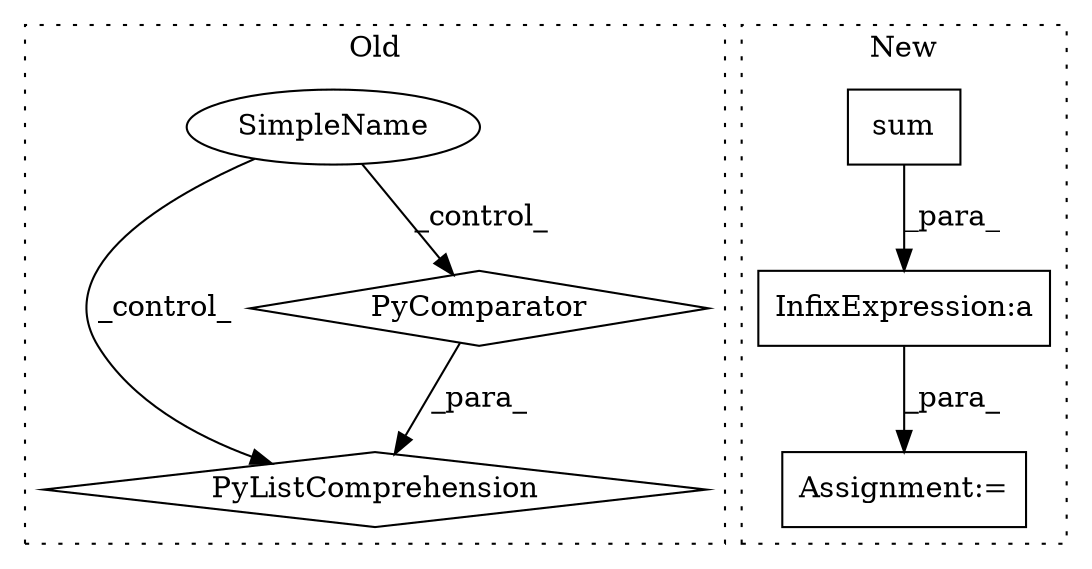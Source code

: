 digraph G {
subgraph cluster0 {
1 [label="PyListComprehension" a="109" s="10747" l="123" shape="diamond"];
3 [label="PyComparator" a="113" s="10819" l="43" shape="diamond"];
5 [label="SimpleName" a="42" s="" l="" shape="ellipse"];
label = "Old";
style="dotted";
}
subgraph cluster1 {
2 [label="sum" a="32" s="11460,11480" l="4,1" shape="box"];
4 [label="InfixExpression:a" a="27" s="11451" l="3" shape="box"];
6 [label="Assignment:=" a="7" s="11431" l="1" shape="box"];
label = "New";
style="dotted";
}
2 -> 4 [label="_para_"];
3 -> 1 [label="_para_"];
4 -> 6 [label="_para_"];
5 -> 1 [label="_control_"];
5 -> 3 [label="_control_"];
}